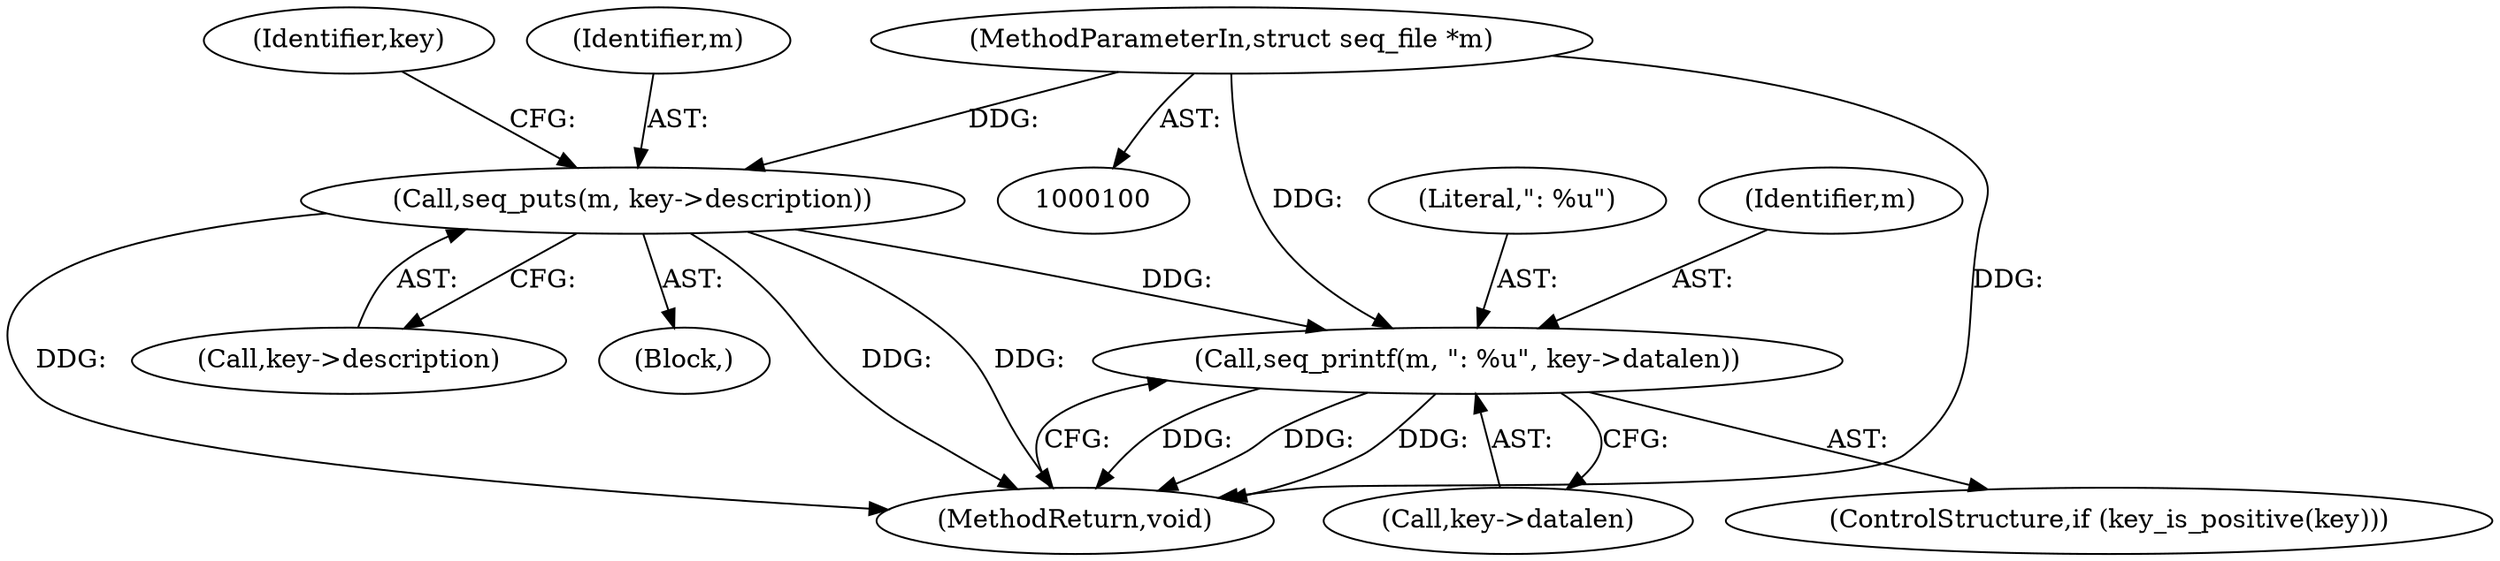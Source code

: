 digraph "0_linux_363b02dab09b3226f3bd1420dad9c72b79a42a76_17@pointer" {
"1000112" [label="(Call,seq_printf(m, \": %u\", key->datalen))"];
"1000104" [label="(Call,seq_puts(m, key->description))"];
"1000102" [label="(MethodParameterIn,struct seq_file *m)"];
"1000118" [label="(MethodReturn,void)"];
"1000114" [label="(Literal,\": %u\")"];
"1000104" [label="(Call,seq_puts(m, key->description))"];
"1000109" [label="(ControlStructure,if (key_is_positive(key)))"];
"1000112" [label="(Call,seq_printf(m, \": %u\", key->datalen))"];
"1000111" [label="(Identifier,key)"];
"1000105" [label="(Identifier,m)"];
"1000106" [label="(Call,key->description)"];
"1000115" [label="(Call,key->datalen)"];
"1000113" [label="(Identifier,m)"];
"1000103" [label="(Block,)"];
"1000102" [label="(MethodParameterIn,struct seq_file *m)"];
"1000112" -> "1000109"  [label="AST: "];
"1000112" -> "1000115"  [label="CFG: "];
"1000113" -> "1000112"  [label="AST: "];
"1000114" -> "1000112"  [label="AST: "];
"1000115" -> "1000112"  [label="AST: "];
"1000118" -> "1000112"  [label="CFG: "];
"1000112" -> "1000118"  [label="DDG: "];
"1000112" -> "1000118"  [label="DDG: "];
"1000112" -> "1000118"  [label="DDG: "];
"1000104" -> "1000112"  [label="DDG: "];
"1000102" -> "1000112"  [label="DDG: "];
"1000104" -> "1000103"  [label="AST: "];
"1000104" -> "1000106"  [label="CFG: "];
"1000105" -> "1000104"  [label="AST: "];
"1000106" -> "1000104"  [label="AST: "];
"1000111" -> "1000104"  [label="CFG: "];
"1000104" -> "1000118"  [label="DDG: "];
"1000104" -> "1000118"  [label="DDG: "];
"1000104" -> "1000118"  [label="DDG: "];
"1000102" -> "1000104"  [label="DDG: "];
"1000102" -> "1000100"  [label="AST: "];
"1000102" -> "1000118"  [label="DDG: "];
}
